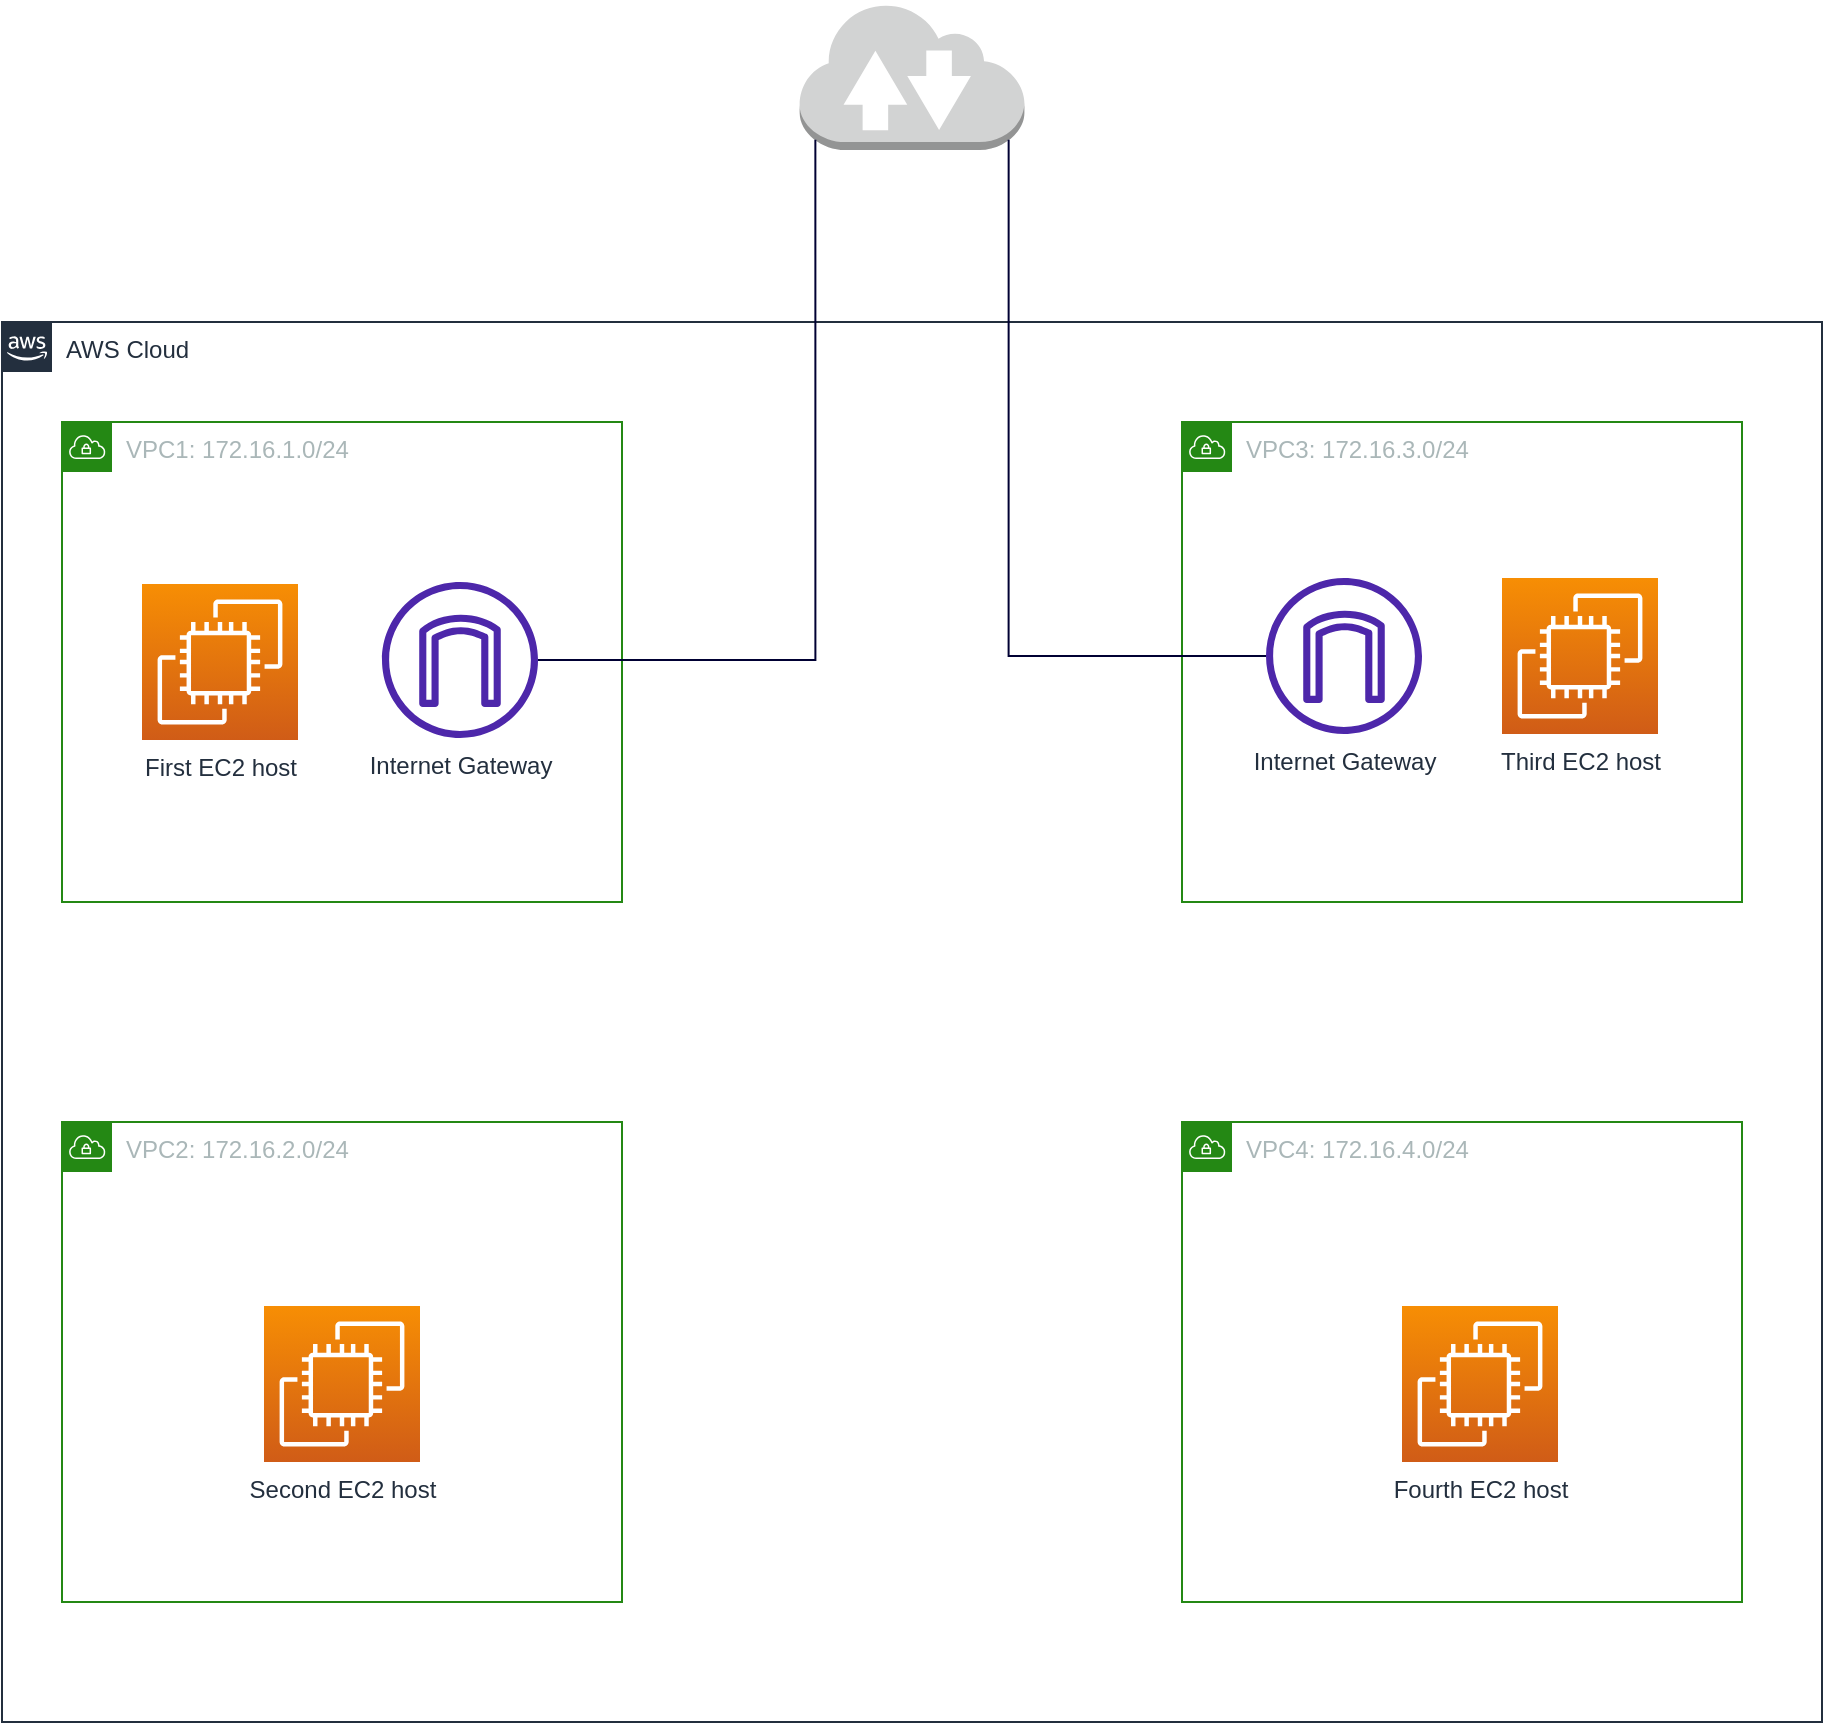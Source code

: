 <mxfile version="18.0.0" type="device"><diagram id="Ht1M8jgEwFfnCIfOTk4-" name="Page-1"><mxGraphModel dx="1106" dy="1599" grid="1" gridSize="10" guides="1" tooltips="1" connect="1" arrows="1" fold="1" page="1" pageScale="1" pageWidth="1169" pageHeight="827" math="0" shadow="0"><root><mxCell id="0"/><mxCell id="1" parent="0"/><mxCell id="fK4pOOdQTcKzeQycGDII-56" value="AWS Cloud" style="points=[[0,0],[0.25,0],[0.5,0],[0.75,0],[1,0],[1,0.25],[1,0.5],[1,0.75],[1,1],[0.75,1],[0.5,1],[0.25,1],[0,1],[0,0.75],[0,0.5],[0,0.25]];outlineConnect=0;gradientColor=none;html=1;whiteSpace=wrap;fontSize=12;fontStyle=0;container=1;pointerEvents=0;collapsible=0;recursiveResize=0;shape=mxgraph.aws4.group;grIcon=mxgraph.aws4.group_aws_cloud_alt;strokeColor=#232F3E;fillColor=none;verticalAlign=top;align=left;spacingLeft=30;fontColor=#232F3E;dashed=0;" parent="1" vertex="1"><mxGeometry x="210" y="-570" width="910" height="700" as="geometry"/></mxCell><mxCell id="fK4pOOdQTcKzeQycGDII-57" value="VPC1: 172.16.1.0/24" style="points=[[0,0],[0.25,0],[0.5,0],[0.75,0],[1,0],[1,0.25],[1,0.5],[1,0.75],[1,1],[0.75,1],[0.5,1],[0.25,1],[0,1],[0,0.75],[0,0.5],[0,0.25]];outlineConnect=0;gradientColor=none;html=1;whiteSpace=wrap;fontSize=12;fontStyle=0;container=1;pointerEvents=0;collapsible=0;recursiveResize=0;shape=mxgraph.aws4.group;grIcon=mxgraph.aws4.group_vpc;strokeColor=#248814;fillColor=none;verticalAlign=top;align=left;spacingLeft=30;fontColor=#AAB7B8;dashed=0;" parent="fK4pOOdQTcKzeQycGDII-56" vertex="1"><mxGeometry x="30" y="50" width="280" height="240" as="geometry"/></mxCell><mxCell id="fK4pOOdQTcKzeQycGDII-67" value="Internet Gateway" style="sketch=0;outlineConnect=0;fontColor=#232F3E;gradientColor=none;fillColor=#4D27AA;strokeColor=none;dashed=0;verticalLabelPosition=bottom;verticalAlign=top;align=center;html=1;fontSize=12;fontStyle=0;aspect=fixed;pointerEvents=1;shape=mxgraph.aws4.internet_gateway;" parent="fK4pOOdQTcKzeQycGDII-57" vertex="1"><mxGeometry x="160" y="80" width="78" height="78" as="geometry"/></mxCell><mxCell id="fK4pOOdQTcKzeQycGDII-62" value="First EC2 host" style="sketch=0;points=[[0,0,0],[0.25,0,0],[0.5,0,0],[0.75,0,0],[1,0,0],[0,1,0],[0.25,1,0],[0.5,1,0],[0.75,1,0],[1,1,0],[0,0.25,0],[0,0.5,0],[0,0.75,0],[1,0.25,0],[1,0.5,0],[1,0.75,0]];outlineConnect=0;fontColor=#232F3E;gradientColor=#F78E04;gradientDirection=north;fillColor=#D05C17;strokeColor=#ffffff;dashed=0;verticalLabelPosition=bottom;verticalAlign=top;align=center;html=1;fontSize=12;fontStyle=0;aspect=fixed;shape=mxgraph.aws4.resourceIcon;resIcon=mxgraph.aws4.ec2;" parent="fK4pOOdQTcKzeQycGDII-57" vertex="1"><mxGeometry x="40" y="81" width="78" height="78" as="geometry"/></mxCell><mxCell id="fK4pOOdQTcKzeQycGDII-58" value="VPC3: 172.16.3.0/24" style="points=[[0,0],[0.25,0],[0.5,0],[0.75,0],[1,0],[1,0.25],[1,0.5],[1,0.75],[1,1],[0.75,1],[0.5,1],[0.25,1],[0,1],[0,0.75],[0,0.5],[0,0.25]];outlineConnect=0;gradientColor=none;html=1;whiteSpace=wrap;fontSize=12;fontStyle=0;container=1;pointerEvents=0;collapsible=0;recursiveResize=0;shape=mxgraph.aws4.group;grIcon=mxgraph.aws4.group_vpc;strokeColor=#248814;fillColor=none;verticalAlign=top;align=left;spacingLeft=30;fontColor=#AAB7B8;dashed=0;" parent="fK4pOOdQTcKzeQycGDII-56" vertex="1"><mxGeometry x="590" y="50" width="280" height="240" as="geometry"/></mxCell><mxCell id="fK4pOOdQTcKzeQycGDII-68" value="Internet Gateway" style="sketch=0;outlineConnect=0;fontColor=#232F3E;gradientColor=none;fillColor=#4D27AA;strokeColor=none;dashed=0;verticalLabelPosition=bottom;verticalAlign=top;align=center;html=1;fontSize=12;fontStyle=0;aspect=fixed;pointerEvents=1;shape=mxgraph.aws4.internet_gateway;" parent="fK4pOOdQTcKzeQycGDII-58" vertex="1"><mxGeometry x="42" y="78" width="78" height="78" as="geometry"/></mxCell><mxCell id="fK4pOOdQTcKzeQycGDII-64" value="Third EC2 host" style="sketch=0;points=[[0,0,0],[0.25,0,0],[0.5,0,0],[0.75,0,0],[1,0,0],[0,1,0],[0.25,1,0],[0.5,1,0],[0.75,1,0],[1,1,0],[0,0.25,0],[0,0.5,0],[0,0.75,0],[1,0.25,0],[1,0.5,0],[1,0.75,0]];outlineConnect=0;fontColor=#232F3E;gradientColor=#F78E04;gradientDirection=north;fillColor=#D05C17;strokeColor=#ffffff;dashed=0;verticalLabelPosition=bottom;verticalAlign=top;align=center;html=1;fontSize=12;fontStyle=0;aspect=fixed;shape=mxgraph.aws4.resourceIcon;resIcon=mxgraph.aws4.ec2;" parent="fK4pOOdQTcKzeQycGDII-58" vertex="1"><mxGeometry x="160" y="78" width="78" height="78" as="geometry"/></mxCell><mxCell id="fK4pOOdQTcKzeQycGDII-59" value="VPC2: 172.16.2.0/24" style="points=[[0,0],[0.25,0],[0.5,0],[0.75,0],[1,0],[1,0.25],[1,0.5],[1,0.75],[1,1],[0.75,1],[0.5,1],[0.25,1],[0,1],[0,0.75],[0,0.5],[0,0.25]];outlineConnect=0;gradientColor=none;html=1;whiteSpace=wrap;fontSize=12;fontStyle=0;container=1;pointerEvents=0;collapsible=0;recursiveResize=0;shape=mxgraph.aws4.group;grIcon=mxgraph.aws4.group_vpc;strokeColor=#248814;fillColor=none;verticalAlign=top;align=left;spacingLeft=30;fontColor=#AAB7B8;dashed=0;" parent="fK4pOOdQTcKzeQycGDII-56" vertex="1"><mxGeometry x="30" y="400" width="280" height="240" as="geometry"/></mxCell><mxCell id="fK4pOOdQTcKzeQycGDII-65" value="Second EC2 host" style="sketch=0;points=[[0,0,0],[0.25,0,0],[0.5,0,0],[0.75,0,0],[1,0,0],[0,1,0],[0.25,1,0],[0.5,1,0],[0.75,1,0],[1,1,0],[0,0.25,0],[0,0.5,0],[0,0.75,0],[1,0.25,0],[1,0.5,0],[1,0.75,0]];outlineConnect=0;fontColor=#232F3E;gradientColor=#F78E04;gradientDirection=north;fillColor=#D05C17;strokeColor=#ffffff;dashed=0;verticalLabelPosition=bottom;verticalAlign=top;align=center;html=1;fontSize=12;fontStyle=0;aspect=fixed;shape=mxgraph.aws4.resourceIcon;resIcon=mxgraph.aws4.ec2;" parent="fK4pOOdQTcKzeQycGDII-59" vertex="1"><mxGeometry x="101" y="92" width="78" height="78" as="geometry"/></mxCell><mxCell id="fK4pOOdQTcKzeQycGDII-60" value="VPC4: 172.16.4.0/24" style="points=[[0,0],[0.25,0],[0.5,0],[0.75,0],[1,0],[1,0.25],[1,0.5],[1,0.75],[1,1],[0.75,1],[0.5,1],[0.25,1],[0,1],[0,0.75],[0,0.5],[0,0.25]];outlineConnect=0;gradientColor=none;html=1;whiteSpace=wrap;fontSize=12;fontStyle=0;container=1;pointerEvents=0;collapsible=0;recursiveResize=0;shape=mxgraph.aws4.group;grIcon=mxgraph.aws4.group_vpc;strokeColor=#248814;fillColor=none;verticalAlign=top;align=left;spacingLeft=30;fontColor=#AAB7B8;dashed=0;" parent="fK4pOOdQTcKzeQycGDII-56" vertex="1"><mxGeometry x="590" y="400" width="280" height="240" as="geometry"/></mxCell><mxCell id="fK4pOOdQTcKzeQycGDII-66" value="Fourth EC2 host" style="sketch=0;points=[[0,0,0],[0.25,0,0],[0.5,0,0],[0.75,0,0],[1,0,0],[0,1,0],[0.25,1,0],[0.5,1,0],[0.75,1,0],[1,1,0],[0,0.25,0],[0,0.5,0],[0,0.75,0],[1,0.25,0],[1,0.5,0],[1,0.75,0]];outlineConnect=0;fontColor=#232F3E;gradientColor=#F78E04;gradientDirection=north;fillColor=#D05C17;strokeColor=#ffffff;dashed=0;verticalLabelPosition=bottom;verticalAlign=top;align=center;html=1;fontSize=12;fontStyle=0;aspect=fixed;shape=mxgraph.aws4.resourceIcon;resIcon=mxgraph.aws4.ec2;" parent="fK4pOOdQTcKzeQycGDII-60" vertex="1"><mxGeometry x="110" y="92" width="78" height="78" as="geometry"/></mxCell><mxCell id="fK4pOOdQTcKzeQycGDII-81" value="" style="outlineConnect=0;dashed=0;verticalLabelPosition=bottom;verticalAlign=top;align=center;html=1;shape=mxgraph.aws3.internet_2;fillColor=#D2D3D3;gradientColor=none;" parent="1" vertex="1"><mxGeometry x="608.82" y="-730" width="112.37" height="74" as="geometry"/></mxCell><mxCell id="fK4pOOdQTcKzeQycGDII-97" value="" style="endArrow=none;html=1;rounded=0;strokeColor=#000033;entryX=0.07;entryY=0.93;entryDx=0;entryDy=0;entryPerimeter=0;edgeStyle=orthogonalEdgeStyle;" parent="1" source="fK4pOOdQTcKzeQycGDII-67" target="fK4pOOdQTcKzeQycGDII-81" edge="1"><mxGeometry width="50" height="50" relative="1" as="geometry"><mxPoint x="540" y="-380" as="sourcePoint"/><mxPoint x="590" y="-430" as="targetPoint"/></mxGeometry></mxCell><mxCell id="fK4pOOdQTcKzeQycGDII-99" value="" style="endArrow=none;html=1;rounded=0;strokeColor=#000033;entryX=0.93;entryY=0.93;entryDx=0;entryDy=0;entryPerimeter=0;edgeStyle=orthogonalEdgeStyle;" parent="1" source="fK4pOOdQTcKzeQycGDII-68" target="fK4pOOdQTcKzeQycGDII-81" edge="1"><mxGeometry width="50" height="50" relative="1" as="geometry"><mxPoint x="680" y="-380" as="sourcePoint"/><mxPoint x="730" y="-430" as="targetPoint"/></mxGeometry></mxCell></root></mxGraphModel></diagram></mxfile>
